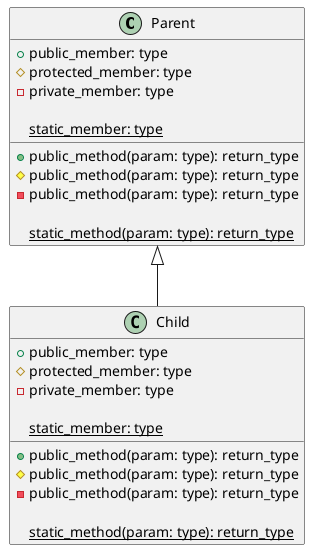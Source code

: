 @startuml test

class Parent {
    + public_member: type
    # protected_member: type
    - private_member: type

    {static} static_member: type

    + public_method(param: type): return_type
    # public_method(param: type): return_type
    - public_method(param: type): return_type

    {static} static_method(param: type): return_type
}

class Child {
    + public_member: type
    # protected_member: type
    - private_member: type

    {static} static_member: type

    + public_method(param: type): return_type
    # public_method(param: type): return_type
    - public_method(param: type): return_type

    {static} static_method(param: type): return_type
}

Parent <|-- Child

@enduml